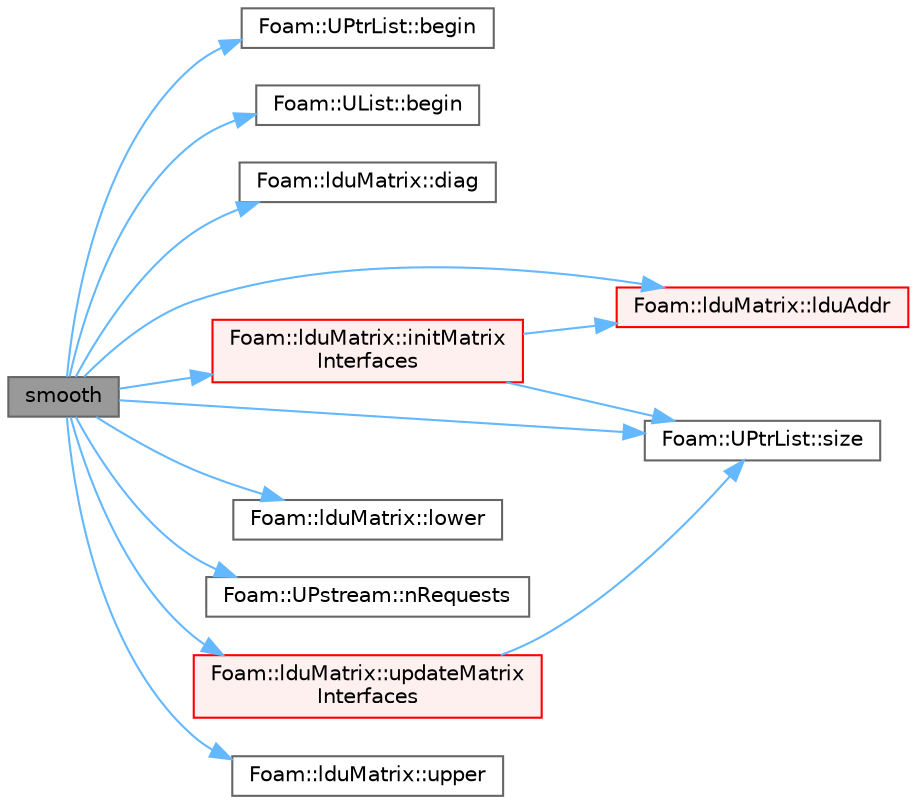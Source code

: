 digraph "smooth"
{
 // LATEX_PDF_SIZE
  bgcolor="transparent";
  edge [fontname=Helvetica,fontsize=10,labelfontname=Helvetica,labelfontsize=10];
  node [fontname=Helvetica,fontsize=10,shape=box,height=0.2,width=0.4];
  rankdir="LR";
  Node1 [id="Node000001",label="smooth",height=0.2,width=0.4,color="gray40", fillcolor="grey60", style="filled", fontcolor="black",tooltip=" "];
  Node1 -> Node2 [id="edge1_Node000001_Node000002",color="steelblue1",style="solid",tooltip=" "];
  Node2 [id="Node000002",label="Foam::UPtrList::begin",height=0.2,width=0.4,color="grey40", fillcolor="white", style="filled",URL="$classFoam_1_1UPtrList.html#a169ad4153b300672ec298a08076e707b",tooltip=" "];
  Node1 -> Node3 [id="edge2_Node000001_Node000003",color="steelblue1",style="solid",tooltip=" "];
  Node3 [id="Node000003",label="Foam::UList::begin",height=0.2,width=0.4,color="grey40", fillcolor="white", style="filled",URL="$classFoam_1_1UList.html#a22b49c92a788570d2e59c868d9338eba",tooltip=" "];
  Node1 -> Node4 [id="edge3_Node000001_Node000004",color="steelblue1",style="solid",tooltip=" "];
  Node4 [id="Node000004",label="Foam::lduMatrix::diag",height=0.2,width=0.4,color="grey40", fillcolor="white", style="filled",URL="$classFoam_1_1lduMatrix.html#a9140aaa9630c2cba2fe28369a649f2f0",tooltip=" "];
  Node1 -> Node5 [id="edge4_Node000001_Node000005",color="steelblue1",style="solid",tooltip=" "];
  Node5 [id="Node000005",label="Foam::lduMatrix::initMatrix\lInterfaces",height=0.2,width=0.4,color="red", fillcolor="#FFF0F0", style="filled",URL="$classFoam_1_1lduMatrix.html#a614e0c1b911a3b3c5c1b86625c9a238e",tooltip=" "];
  Node5 -> Node9 [id="edge5_Node000005_Node000009",color="steelblue1",style="solid",tooltip=" "];
  Node9 [id="Node000009",label="Foam::lduMatrix::lduAddr",height=0.2,width=0.4,color="red", fillcolor="#FFF0F0", style="filled",URL="$classFoam_1_1lduMatrix.html#a2265e867bb50449f5a0d7c14dcb466bd",tooltip=" "];
  Node5 -> Node14 [id="edge6_Node000005_Node000014",color="steelblue1",style="solid",tooltip=" "];
  Node14 [id="Node000014",label="Foam::UPtrList::size",height=0.2,width=0.4,color="grey40", fillcolor="white", style="filled",URL="$classFoam_1_1UPtrList.html#a95603446b248fe1ecf5dc59bcc2eaff0",tooltip=" "];
  Node1 -> Node9 [id="edge7_Node000001_Node000009",color="steelblue1",style="solid",tooltip=" "];
  Node1 -> Node15 [id="edge8_Node000001_Node000015",color="steelblue1",style="solid",tooltip=" "];
  Node15 [id="Node000015",label="Foam::lduMatrix::lower",height=0.2,width=0.4,color="grey40", fillcolor="white", style="filled",URL="$classFoam_1_1lduMatrix.html#a734a4ef740d3c42f77537ecea178a161",tooltip=" "];
  Node1 -> Node16 [id="edge9_Node000001_Node000016",color="steelblue1",style="solid",tooltip=" "];
  Node16 [id="Node000016",label="Foam::UPstream::nRequests",height=0.2,width=0.4,color="grey40", fillcolor="white", style="filled",URL="$classFoam_1_1UPstream.html#a1e96cf32256feb7e8a1808a973a3e9a0",tooltip=" "];
  Node1 -> Node14 [id="edge10_Node000001_Node000014",color="steelblue1",style="solid",tooltip=" "];
  Node1 -> Node17 [id="edge11_Node000001_Node000017",color="steelblue1",style="solid",tooltip=" "];
  Node17 [id="Node000017",label="Foam::lduMatrix::updateMatrix\lInterfaces",height=0.2,width=0.4,color="red", fillcolor="#FFF0F0", style="filled",URL="$classFoam_1_1lduMatrix.html#afc4b5ff9ffc952ff96e5b9769e458fd8",tooltip=" "];
  Node17 -> Node14 [id="edge12_Node000017_Node000014",color="steelblue1",style="solid",tooltip=" "];
  Node1 -> Node28 [id="edge13_Node000001_Node000028",color="steelblue1",style="solid",tooltip=" "];
  Node28 [id="Node000028",label="Foam::lduMatrix::upper",height=0.2,width=0.4,color="grey40", fillcolor="white", style="filled",URL="$classFoam_1_1lduMatrix.html#a11672a767f497e24dce3ff31da13d9d0",tooltip=" "];
}

